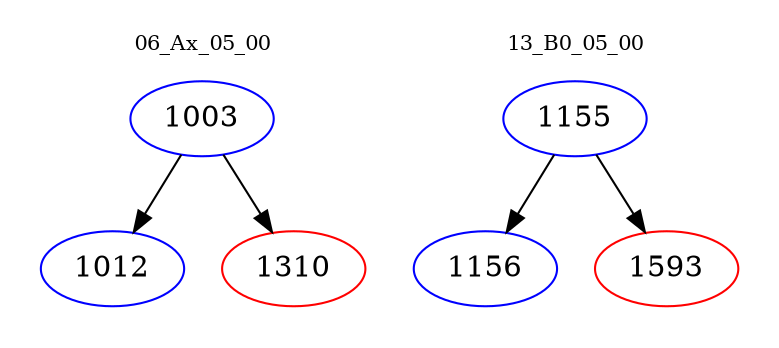 digraph{
subgraph cluster_0 {
color = white
label = "06_Ax_05_00";
fontsize=10;
T0_1003 [label="1003", color="blue"]
T0_1003 -> T0_1012 [color="black"]
T0_1012 [label="1012", color="blue"]
T0_1003 -> T0_1310 [color="black"]
T0_1310 [label="1310", color="red"]
}
subgraph cluster_1 {
color = white
label = "13_B0_05_00";
fontsize=10;
T1_1155 [label="1155", color="blue"]
T1_1155 -> T1_1156 [color="black"]
T1_1156 [label="1156", color="blue"]
T1_1155 -> T1_1593 [color="black"]
T1_1593 [label="1593", color="red"]
}
}
